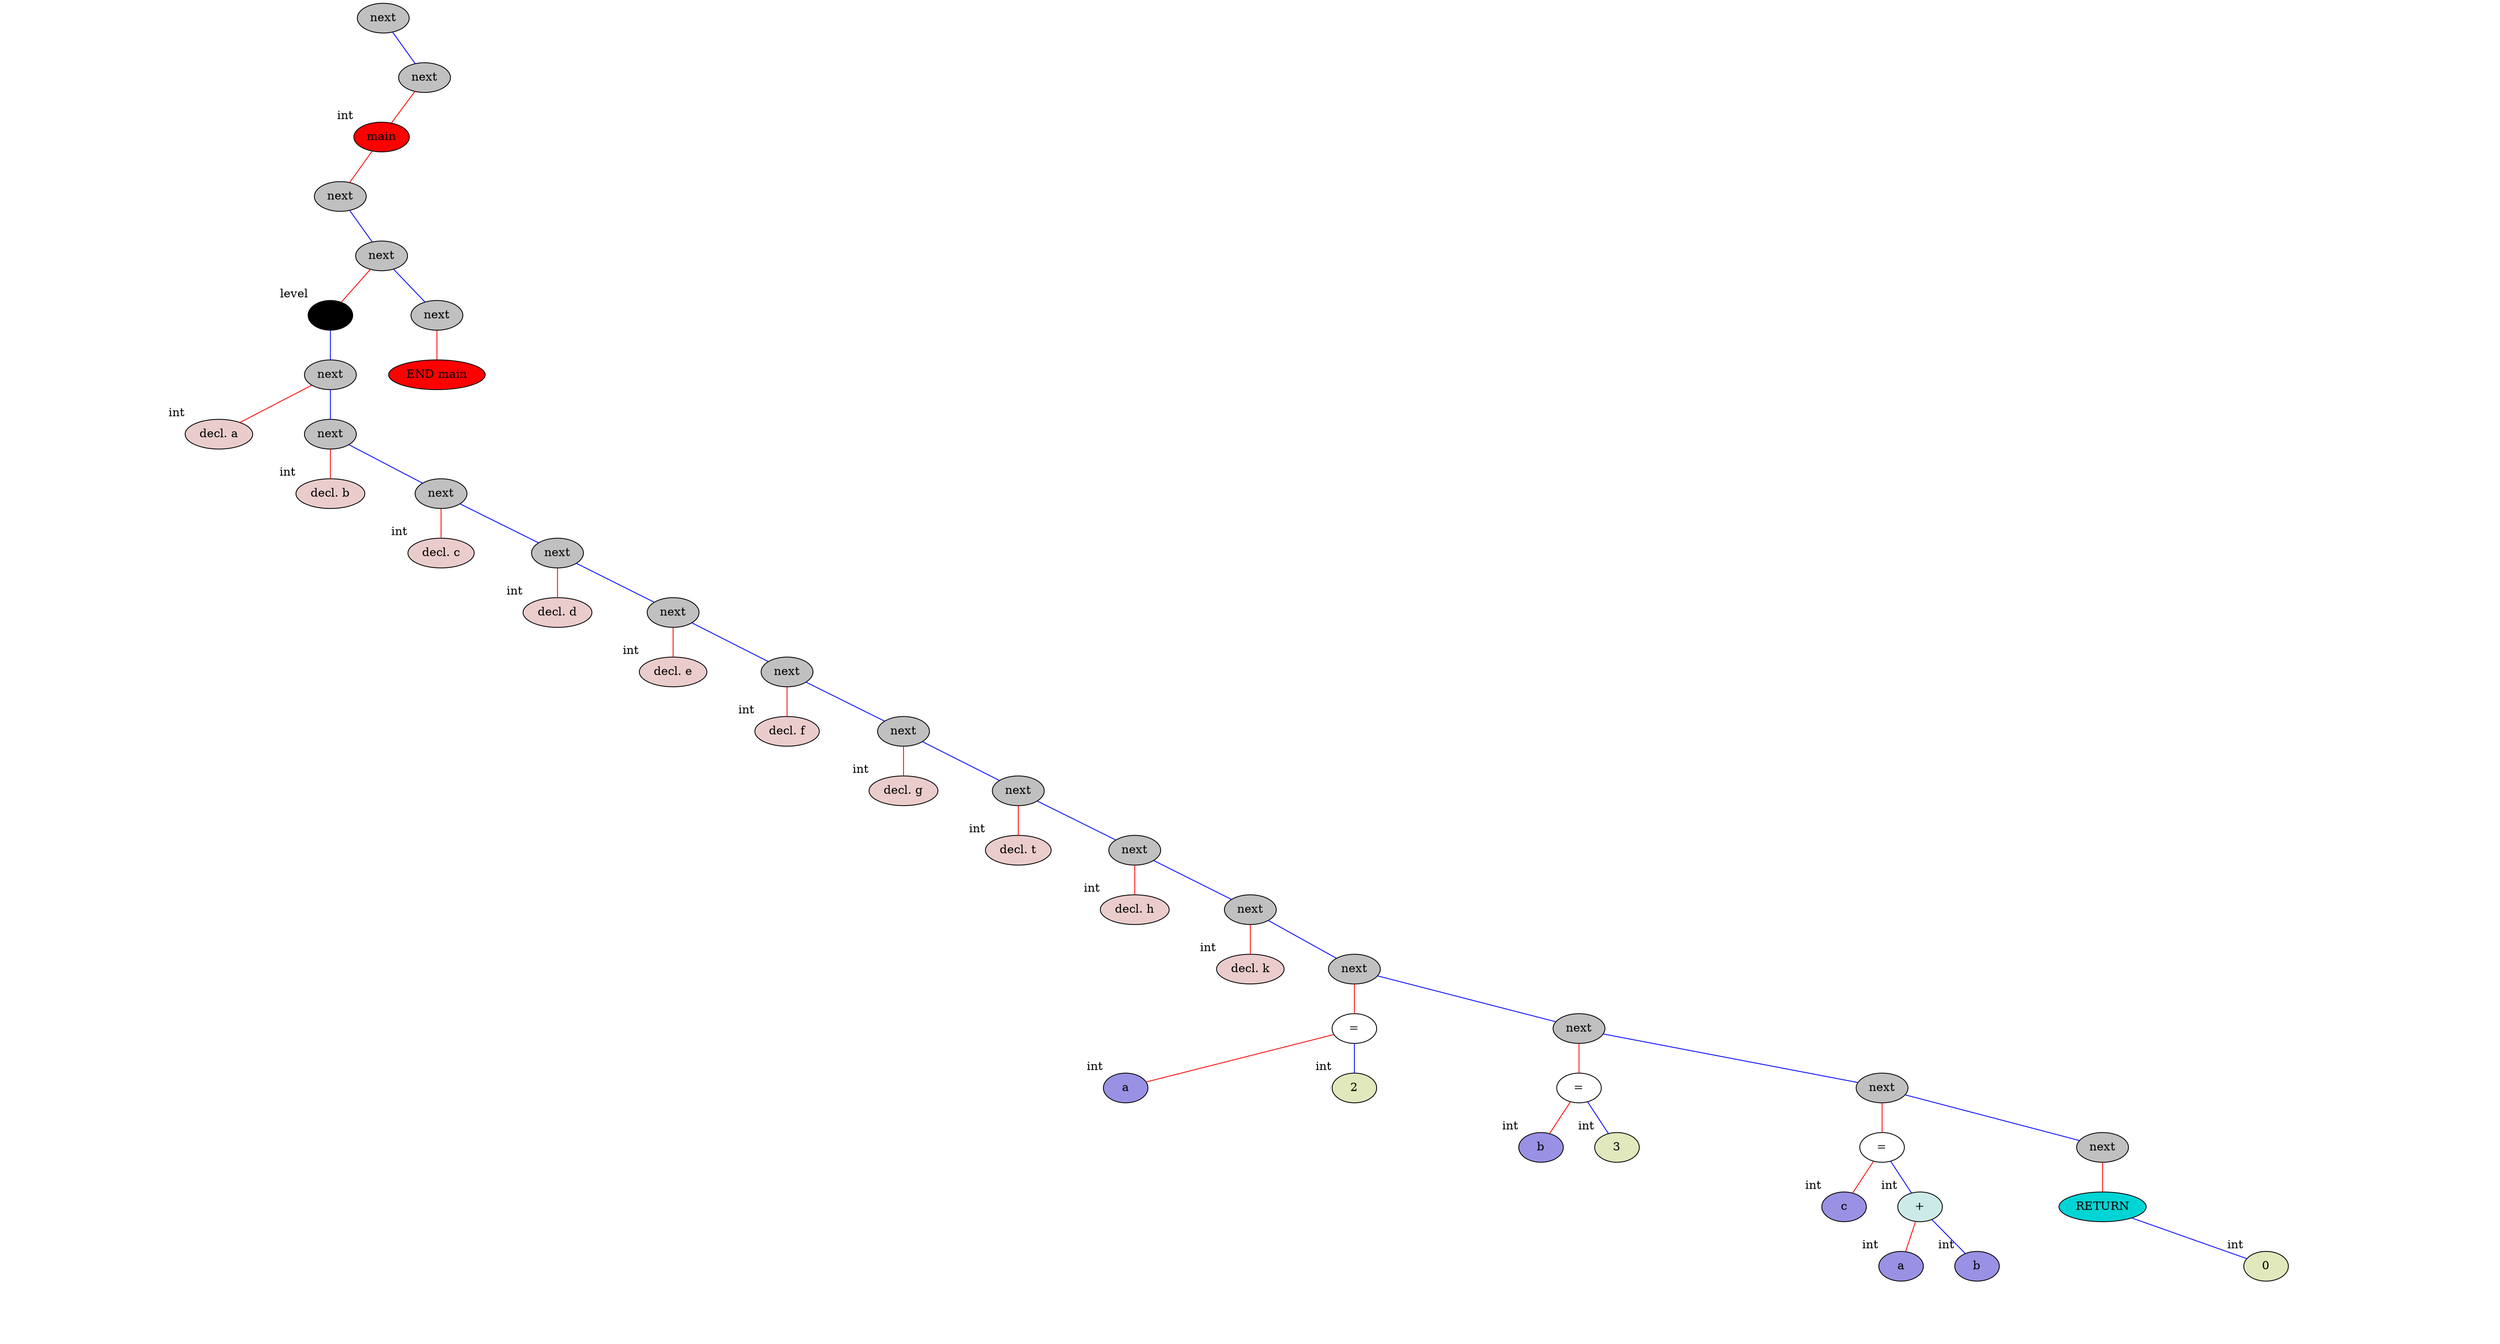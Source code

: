 graph binary {
	dpi="90";
 splines="line"  
v0[style=filled, fillcolor=grey]
v0[label="next"]
v0center[style=invis, width=0, label=""];
v0 -- v0center[style=invis]
v0notVisibleL[style=invis]
v0 -- v0notVisibleL[style=invis]
v0 -- v1[color="blue"]
{
	rank=same v0notVisibleL -- v0center -- v1  [style=invis]
} 
v1[style=filled, fillcolor=grey]
v1[label="next"]
v1center[style=invis, width=0, label=""];
v1 -- v1center[style=invis]
v1 -- v2[color="red"]
v1notVisibleR[style=invis]
v1 -- v1notVisibleR[style=invis]
{
	rank=same v2 -- v1center -- v1notVisibleR  [style=invis]
} 
v2[style=filled, fillcolor=red]
v2[label="main"]
v2[xlabel="int"]
v2center[style=invis, width=0, label=""];
v2 -- v2center[style=invis]
v2 -- v3[color="red"]
v2notVisibleR[style=invis]
v2 -- v2notVisibleR[style=invis]
{
	rank=same v3 -- v2center -- v2notVisibleR  [style=invis]
} 
v3[style=filled, fillcolor=grey]
v3[label="next"]
v3center[style=invis, width=0, label=""];
v3 -- v3center[style=invis]
v3notVisibleL[style=invis]
v3 -- v3notVisibleL[style=invis]
v3 -- v4[color="blue"]
{
	rank=same v3notVisibleL -- v3center -- v4  [style=invis]
} 
v4[style=filled, fillcolor=grey]
v4[label="next"]
v4center[style=invis, width=0, label=""];
v4 -- v4center[style=invis]
v4 -- v5[color="red"]
v4 -- v53[color="blue"]
{
	rank=same v5 -- v4center -- v53  [style=invis]
} 
v5[style=filled, fillcolor="#000000"]
v5[xlabel="level"]
v5center[style=invis, width=0, label=""];
v5 -- v5center[style=invis]
v5notVisibleL[style=invis]
v5 -- v5notVisibleL[style=invis]
v5 -- v7[color="blue"]
{
	rank=same v5notVisibleL -- v5center -- v7  [style=invis]
} 
v7[style=filled, fillcolor=grey]
v7[label="next"]
v7center[style=invis, width=0, label=""];
v7 -- v7center[style=invis]
v7 -- v6[color="red"]
v7 -- v10[color="blue"]
{
	rank=same v6 -- v7center -- v10  [style=invis]
} 
v6[style=filled, fillcolor="#ebcccc"]
v6[label="decl. a"]
v6[xlabel="int"]
v6center[style=invis, width=0, label=""];
v6 -- v6center[style=invis]
v6notVisibleL[style=invis]
v6 -- v6notVisibleL[style=invis][style=invis]
v6notVisibleR[style=invis]
v6 -- v6notVisibleR[style=invis][style=invis]
{
	rank=same v6notVisibleL -- v6center -- v6notVisibleR  [style=invis]
} 
v10[style=filled, fillcolor=grey]
v10[label="next"]
v10center[style=invis, width=0, label=""];
v10 -- v10center[style=invis]
v10 -- v9[color="red"]
v10 -- v13[color="blue"]
{
	rank=same v9 -- v10center -- v13  [style=invis]
} 
v9[style=filled, fillcolor="#ebcccc"]
v9[label="decl. b"]
v9[xlabel="int"]
v9center[style=invis, width=0, label=""];
v9 -- v9center[style=invis]
v9notVisibleL[style=invis]
v9 -- v9notVisibleL[style=invis][style=invis]
v9notVisibleR[style=invis]
v9 -- v9notVisibleR[style=invis][style=invis]
{
	rank=same v9notVisibleL -- v9center -- v9notVisibleR  [style=invis]
} 
v13[style=filled, fillcolor=grey]
v13[label="next"]
v13center[style=invis, width=0, label=""];
v13 -- v13center[style=invis]
v13 -- v12[color="red"]
v13 -- v16[color="blue"]
{
	rank=same v12 -- v13center -- v16  [style=invis]
} 
v12[style=filled, fillcolor="#ebcccc"]
v12[label="decl. c"]
v12[xlabel="int"]
v12center[style=invis, width=0, label=""];
v12 -- v12center[style=invis]
v12notVisibleL[style=invis]
v12 -- v12notVisibleL[style=invis][style=invis]
v12notVisibleR[style=invis]
v12 -- v12notVisibleR[style=invis][style=invis]
{
	rank=same v12notVisibleL -- v12center -- v12notVisibleR  [style=invis]
} 
v16[style=filled, fillcolor=grey]
v16[label="next"]
v16center[style=invis, width=0, label=""];
v16 -- v16center[style=invis]
v16 -- v15[color="red"]
v16 -- v19[color="blue"]
{
	rank=same v15 -- v16center -- v19  [style=invis]
} 
v15[style=filled, fillcolor="#ebcccc"]
v15[label="decl. d"]
v15[xlabel="int"]
v15center[style=invis, width=0, label=""];
v15 -- v15center[style=invis]
v15notVisibleL[style=invis]
v15 -- v15notVisibleL[style=invis][style=invis]
v15notVisibleR[style=invis]
v15 -- v15notVisibleR[style=invis][style=invis]
{
	rank=same v15notVisibleL -- v15center -- v15notVisibleR  [style=invis]
} 
v19[style=filled, fillcolor=grey]
v19[label="next"]
v19center[style=invis, width=0, label=""];
v19 -- v19center[style=invis]
v19 -- v18[color="red"]
v19 -- v22[color="blue"]
{
	rank=same v18 -- v19center -- v22  [style=invis]
} 
v18[style=filled, fillcolor="#ebcccc"]
v18[label="decl. e"]
v18[xlabel="int"]
v18center[style=invis, width=0, label=""];
v18 -- v18center[style=invis]
v18notVisibleL[style=invis]
v18 -- v18notVisibleL[style=invis][style=invis]
v18notVisibleR[style=invis]
v18 -- v18notVisibleR[style=invis][style=invis]
{
	rank=same v18notVisibleL -- v18center -- v18notVisibleR  [style=invis]
} 
v22[style=filled, fillcolor=grey]
v22[label="next"]
v22center[style=invis, width=0, label=""];
v22 -- v22center[style=invis]
v22 -- v21[color="red"]
v22 -- v25[color="blue"]
{
	rank=same v21 -- v22center -- v25  [style=invis]
} 
v21[style=filled, fillcolor="#ebcccc"]
v21[label="decl. f"]
v21[xlabel="int"]
v21center[style=invis, width=0, label=""];
v21 -- v21center[style=invis]
v21notVisibleL[style=invis]
v21 -- v21notVisibleL[style=invis][style=invis]
v21notVisibleR[style=invis]
v21 -- v21notVisibleR[style=invis][style=invis]
{
	rank=same v21notVisibleL -- v21center -- v21notVisibleR  [style=invis]
} 
v25[style=filled, fillcolor=grey]
v25[label="next"]
v25center[style=invis, width=0, label=""];
v25 -- v25center[style=invis]
v25 -- v24[color="red"]
v25 -- v28[color="blue"]
{
	rank=same v24 -- v25center -- v28  [style=invis]
} 
v24[style=filled, fillcolor="#ebcccc"]
v24[label="decl. g"]
v24[xlabel="int"]
v24center[style=invis, width=0, label=""];
v24 -- v24center[style=invis]
v24notVisibleL[style=invis]
v24 -- v24notVisibleL[style=invis][style=invis]
v24notVisibleR[style=invis]
v24 -- v24notVisibleR[style=invis][style=invis]
{
	rank=same v24notVisibleL -- v24center -- v24notVisibleR  [style=invis]
} 
v28[style=filled, fillcolor=grey]
v28[label="next"]
v28center[style=invis, width=0, label=""];
v28 -- v28center[style=invis]
v28 -- v27[color="red"]
v28 -- v31[color="blue"]
{
	rank=same v27 -- v28center -- v31  [style=invis]
} 
v27[style=filled, fillcolor="#ebcccc"]
v27[label="decl. t"]
v27[xlabel="int"]
v27center[style=invis, width=0, label=""];
v27 -- v27center[style=invis]
v27notVisibleL[style=invis]
v27 -- v27notVisibleL[style=invis][style=invis]
v27notVisibleR[style=invis]
v27 -- v27notVisibleR[style=invis][style=invis]
{
	rank=same v27notVisibleL -- v27center -- v27notVisibleR  [style=invis]
} 
v31[style=filled, fillcolor=grey]
v31[label="next"]
v31center[style=invis, width=0, label=""];
v31 -- v31center[style=invis]
v31 -- v30[color="red"]
v31 -- v34[color="blue"]
{
	rank=same v30 -- v31center -- v34  [style=invis]
} 
v30[style=filled, fillcolor="#ebcccc"]
v30[label="decl. h"]
v30[xlabel="int"]
v30center[style=invis, width=0, label=""];
v30 -- v30center[style=invis]
v30notVisibleL[style=invis]
v30 -- v30notVisibleL[style=invis][style=invis]
v30notVisibleR[style=invis]
v30 -- v30notVisibleR[style=invis][style=invis]
{
	rank=same v30notVisibleL -- v30center -- v30notVisibleR  [style=invis]
} 
v34[style=filled, fillcolor=grey]
v34[label="next"]
v34center[style=invis, width=0, label=""];
v34 -- v34center[style=invis]
v34 -- v33[color="red"]
v34 -- v38[color="blue"]
{
	rank=same v33 -- v34center -- v38  [style=invis]
} 
v33[style=filled, fillcolor="#ebcccc"]
v33[label="decl. k"]
v33[xlabel="int"]
v33center[style=invis, width=0, label=""];
v33 -- v33center[style=invis]
v33notVisibleL[style=invis]
v33 -- v33notVisibleL[style=invis][style=invis]
v33notVisibleR[style=invis]
v33 -- v33notVisibleR[style=invis][style=invis]
{
	rank=same v33notVisibleL -- v33center -- v33notVisibleR  [style=invis]
} 
v38[style=filled, fillcolor=grey]
v38[label="next"]
v38center[style=invis, width=0, label=""];
v38 -- v38center[style=invis]
v38 -- v39[color="red"]
v38 -- v42[color="blue"]
{
	rank=same v39 -- v38center -- v42  [style=invis]
} 
v39[style=filled, fillcolor=white]
v39[label="="]
v39center[style=invis, width=0, label=""];
v39 -- v39center[style=invis]
v39 -- v36[color="red"]
v39 -- v37[color="blue"]
{
	rank=same v36 -- v39center -- v37  [style=invis]
} 
v36[style=filled, fillcolor="#9991e3"]
v36[label="a"]
v36[xlabel="int"]
v36center[style=invis, width=0, label=""];
v36 -- v36center[style=invis]
v36notVisibleL[style=invis]
v36 -- v36notVisibleL[style=invis][style=invis]
v36notVisibleR[style=invis]
v36 -- v36notVisibleR[style=invis][style=invis]
{
	rank=same v36notVisibleL -- v36center -- v36notVisibleR  [style=invis]
} 
v37[style=filled, fillcolor="#e1e8bc"]
v37[label="2"]
v37[xlabel="int"]
v37center[style=invis, width=0, label=""];
v37 -- v37center[style=invis]
v37notVisibleL[style=invis]
v37 -- v37notVisibleL[style=invis][style=invis]
v37notVisibleR[style=invis]
v37 -- v37notVisibleR[style=invis][style=invis]
{
	rank=same v37notVisibleL -- v37center -- v37notVisibleR  [style=invis]
} 
v42[style=filled, fillcolor=grey]
v42[label="next"]
v42center[style=invis, width=0, label=""];
v42 -- v42center[style=invis]
v42 -- v43[color="red"]
v42 -- v48[color="blue"]
{
	rank=same v43 -- v42center -- v48  [style=invis]
} 
v43[style=filled, fillcolor=white]
v43[label="="]
v43center[style=invis, width=0, label=""];
v43 -- v43center[style=invis]
v43 -- v40[color="red"]
v43 -- v41[color="blue"]
{
	rank=same v40 -- v43center -- v41  [style=invis]
} 
v40[style=filled, fillcolor="#9991e3"]
v40[label="b"]
v40[xlabel="int"]
v40center[style=invis, width=0, label=""];
v40 -- v40center[style=invis]
v40notVisibleL[style=invis]
v40 -- v40notVisibleL[style=invis][style=invis]
v40notVisibleR[style=invis]
v40 -- v40notVisibleR[style=invis][style=invis]
{
	rank=same v40notVisibleL -- v40center -- v40notVisibleR  [style=invis]
} 
v41[style=filled, fillcolor="#e1e8bc"]
v41[label="3"]
v41[xlabel="int"]
v41center[style=invis, width=0, label=""];
v41 -- v41center[style=invis]
v41notVisibleL[style=invis]
v41 -- v41notVisibleL[style=invis][style=invis]
v41notVisibleR[style=invis]
v41 -- v41notVisibleR[style=invis][style=invis]
{
	rank=same v41notVisibleL -- v41center -- v41notVisibleR  [style=invis]
} 
v48[style=filled, fillcolor=grey]
v48[label="next"]
v48center[style=invis, width=0, label=""];
v48 -- v48center[style=invis]
v48 -- v49[color="red"]
v48 -- v51[color="blue"]
{
	rank=same v49 -- v48center -- v51  [style=invis]
} 
v49[style=filled, fillcolor=white]
v49[label="="]
v49center[style=invis, width=0, label=""];
v49 -- v49center[style=invis]
v49 -- v44[color="red"]
v49 -- v47[color="blue"]
{
	rank=same v44 -- v49center -- v47  [style=invis]
} 
v44[style=filled, fillcolor="#9991e3"]
v44[label="c"]
v44[xlabel="int"]
v44center[style=invis, width=0, label=""];
v44 -- v44center[style=invis]
v44notVisibleL[style=invis]
v44 -- v44notVisibleL[style=invis][style=invis]
v44notVisibleR[style=invis]
v44 -- v44notVisibleR[style=invis][style=invis]
{
	rank=same v44notVisibleL -- v44center -- v44notVisibleR  [style=invis]
} 
v47[style=filled, fillcolor="#ccebe8"]
v47[label="+"]
v47[xlabel="int"]
v47center[style=invis, width=0, label=""];
v47 -- v47center[style=invis]
v47 -- v45[color="red"]
v47 -- v46[color="blue"]
{
	rank=same v45 -- v47center -- v46  [style=invis]
} 
v45[style=filled, fillcolor="#9991e3"]
v45[label="a"]
v45[xlabel="int"]
v45center[style=invis, width=0, label=""];
v45 -- v45center[style=invis]
v45notVisibleL[style=invis]
v45 -- v45notVisibleL[style=invis][style=invis]
v45notVisibleR[style=invis]
v45 -- v45notVisibleR[style=invis][style=invis]
{
	rank=same v45notVisibleL -- v45center -- v45notVisibleR  [style=invis]
} 
v46[style=filled, fillcolor="#9991e3"]
v46[label="b"]
v46[xlabel="int"]
v46center[style=invis, width=0, label=""];
v46 -- v46center[style=invis]
v46notVisibleL[style=invis]
v46 -- v46notVisibleL[style=invis][style=invis]
v46notVisibleR[style=invis]
v46 -- v46notVisibleR[style=invis][style=invis]
{
	rank=same v46notVisibleL -- v46center -- v46notVisibleR  [style=invis]
} 
v51[style=filled, fillcolor=grey]
v51[label="next"]
v51center[style=invis, width=0, label=""];
v51 -- v51center[style=invis]
v51 -- v52[color="red"]
v51notVisibleR[style=invis]
v51 -- v51notVisibleR[style=invis]
{
	rank=same v52 -- v51center -- v51notVisibleR  [style=invis]
} 
v52[style=filled, fillcolor="#00d4d4"]
v52[label="RETURN"]
v52center[style=invis, width=0, label=""];
v52 -- v52center[style=invis]
v52notVisibleL[style=invis]
v52 -- v52notVisibleL[style=invis]
v52 -- v50[color="blue"]
{
	rank=same v52notVisibleL -- v52center -- v50  [style=invis]
} 
v50[style=filled, fillcolor="#e1e8bc"]
v50[label="0"]
v50[xlabel="int"]
v50center[style=invis, width=0, label=""];
v50 -- v50center[style=invis]
v50notVisibleL[style=invis]
v50 -- v50notVisibleL[style=invis][style=invis]
v50notVisibleR[style=invis]
v50 -- v50notVisibleR[style=invis][style=invis]
{
	rank=same v50notVisibleL -- v50center -- v50notVisibleR  [style=invis]
} 
v53[style=filled, fillcolor=grey]
v53[label="next"]
v53center[style=invis, width=0, label=""];
v53 -- v53center[style=invis]
v53 -- v54[color="red"]
v53notVisibleR[style=invis]
v53 -- v53notVisibleR[style=invis]
{
	rank=same v54 -- v53center -- v53notVisibleR  [style=invis]
} 
v54[style=filled, fillcolor=red]
v54[label="END main"]
v54center[style=invis, width=0, label=""];
v54 -- v54center[style=invis]
v54notVisibleL[style=invis]
v54 -- v54notVisibleL[style=invis][style=invis]
v54notVisibleR[style=invis]
v54 -- v54notVisibleR[style=invis][style=invis]
{
	rank=same v54notVisibleL -- v54center -- v54notVisibleR  [style=invis]
} 

}
